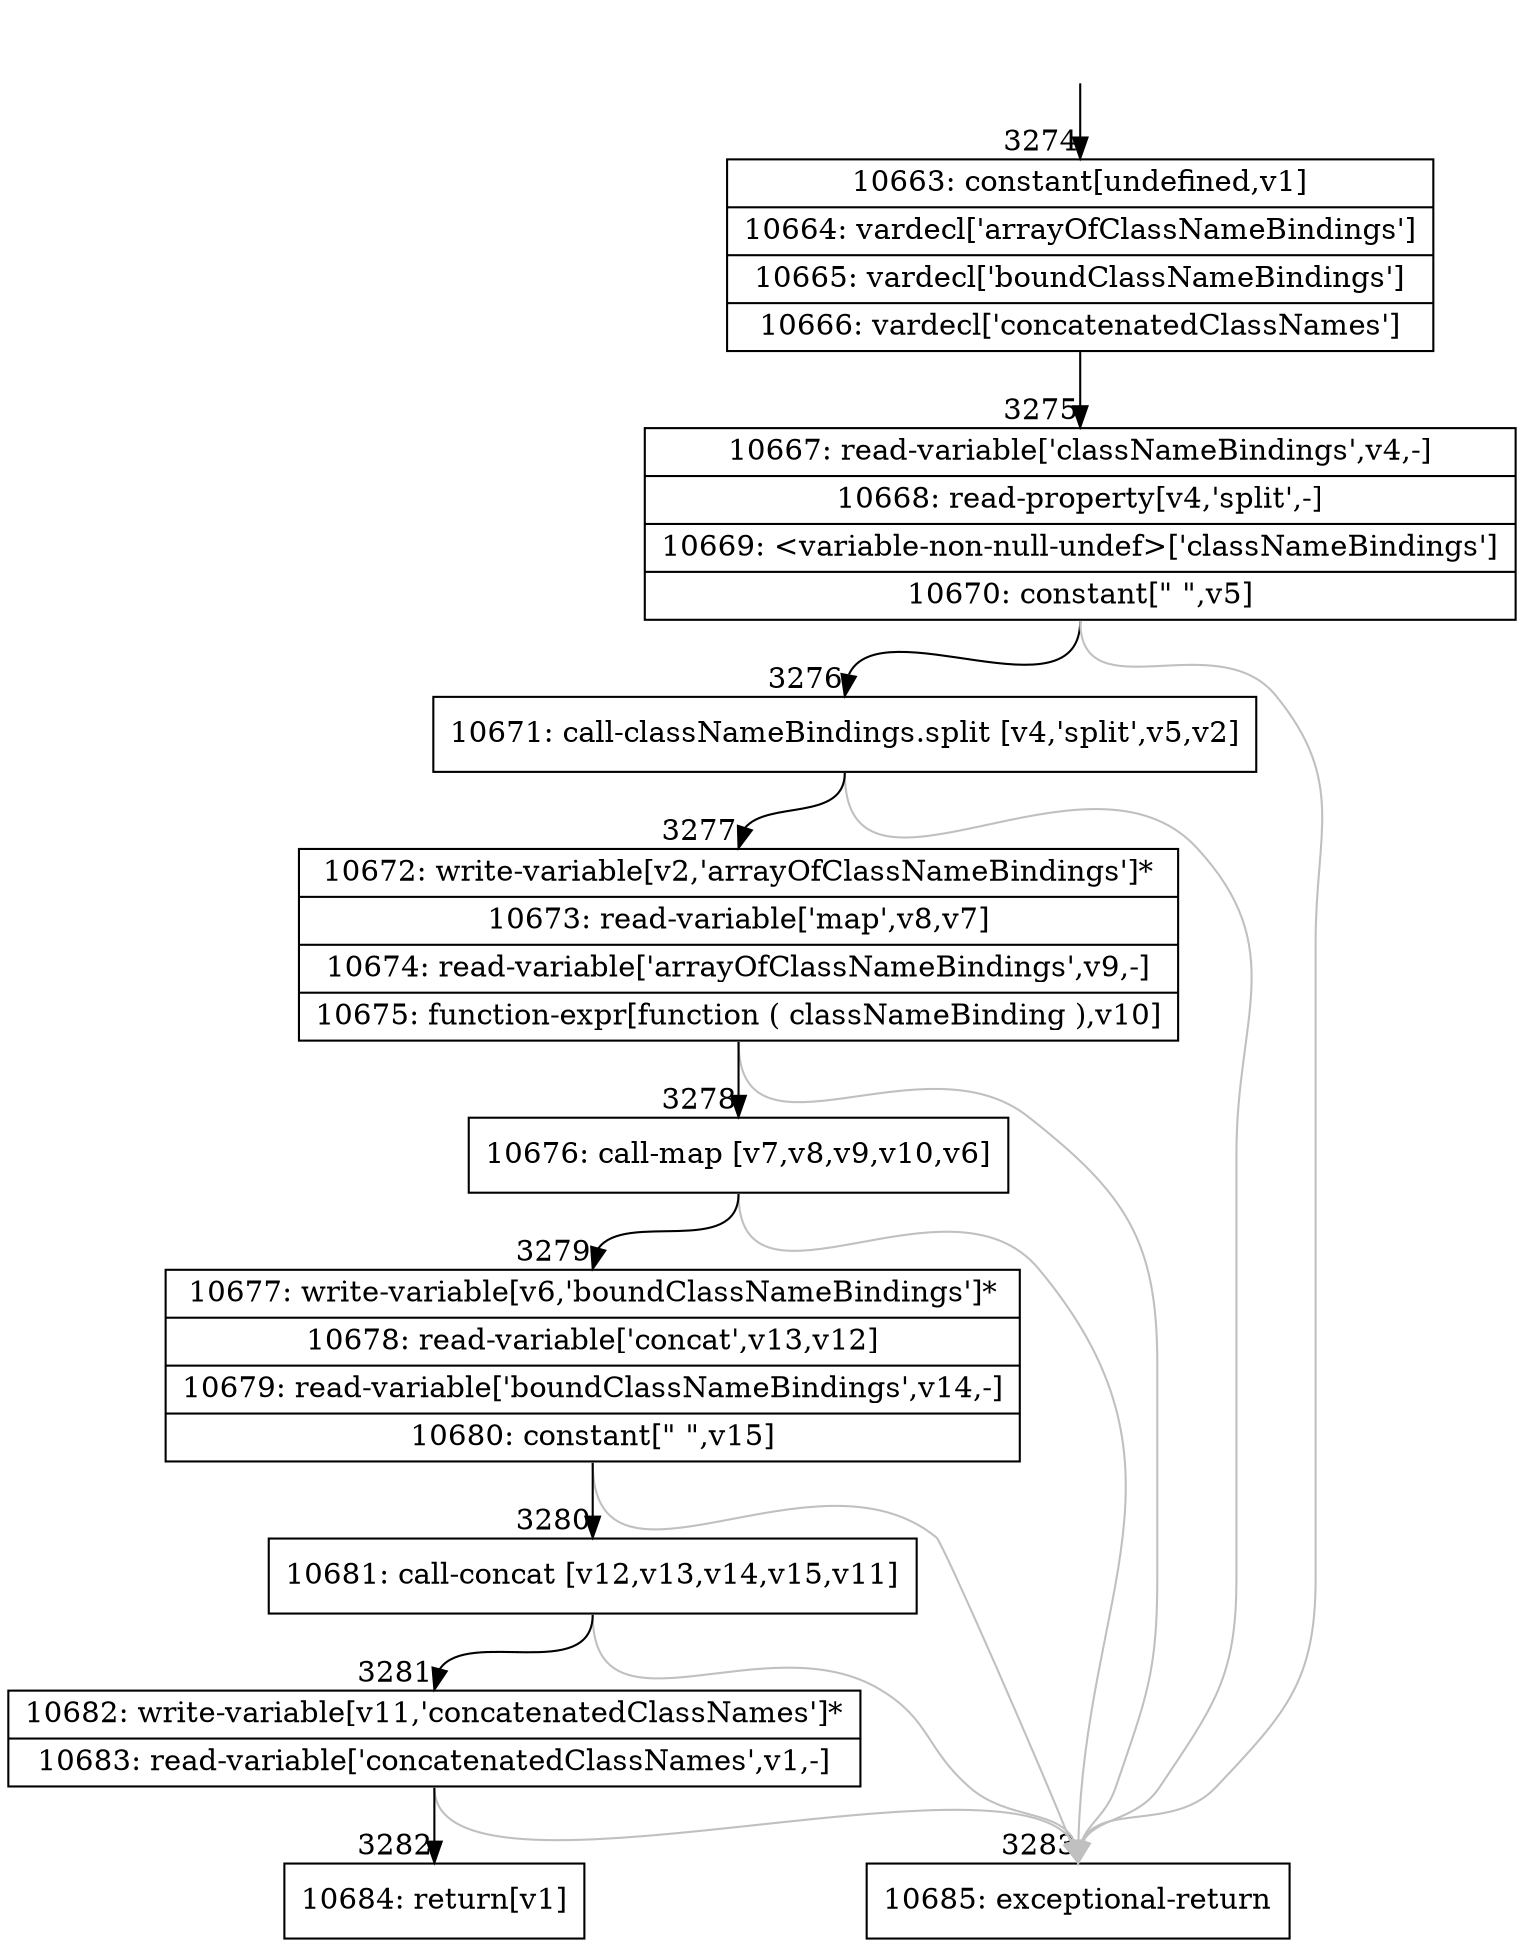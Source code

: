 digraph {
rankdir="TD"
BB_entry260[shape=none,label=""];
BB_entry260 -> BB3274 [tailport=s, headport=n, headlabel="    3274"]
BB3274 [shape=record label="{10663: constant[undefined,v1]|10664: vardecl['arrayOfClassNameBindings']|10665: vardecl['boundClassNameBindings']|10666: vardecl['concatenatedClassNames']}" ] 
BB3274 -> BB3275 [tailport=s, headport=n, headlabel="      3275"]
BB3275 [shape=record label="{10667: read-variable['classNameBindings',v4,-]|10668: read-property[v4,'split',-]|10669: \<variable-non-null-undef\>['classNameBindings']|10670: constant[\" \",v5]}" ] 
BB3275 -> BB3276 [tailport=s, headport=n, headlabel="      3276"]
BB3275 -> BB3283 [tailport=s, headport=n, color=gray, headlabel="      3283"]
BB3276 [shape=record label="{10671: call-classNameBindings.split [v4,'split',v5,v2]}" ] 
BB3276 -> BB3277 [tailport=s, headport=n, headlabel="      3277"]
BB3276 -> BB3283 [tailport=s, headport=n, color=gray]
BB3277 [shape=record label="{10672: write-variable[v2,'arrayOfClassNameBindings']*|10673: read-variable['map',v8,v7]|10674: read-variable['arrayOfClassNameBindings',v9,-]|10675: function-expr[function ( classNameBinding ),v10]}" ] 
BB3277 -> BB3278 [tailport=s, headport=n, headlabel="      3278"]
BB3277 -> BB3283 [tailport=s, headport=n, color=gray]
BB3278 [shape=record label="{10676: call-map [v7,v8,v9,v10,v6]}" ] 
BB3278 -> BB3279 [tailport=s, headport=n, headlabel="      3279"]
BB3278 -> BB3283 [tailport=s, headport=n, color=gray]
BB3279 [shape=record label="{10677: write-variable[v6,'boundClassNameBindings']*|10678: read-variable['concat',v13,v12]|10679: read-variable['boundClassNameBindings',v14,-]|10680: constant[\" \",v15]}" ] 
BB3279 -> BB3280 [tailport=s, headport=n, headlabel="      3280"]
BB3279 -> BB3283 [tailport=s, headport=n, color=gray]
BB3280 [shape=record label="{10681: call-concat [v12,v13,v14,v15,v11]}" ] 
BB3280 -> BB3281 [tailport=s, headport=n, headlabel="      3281"]
BB3280 -> BB3283 [tailport=s, headport=n, color=gray]
BB3281 [shape=record label="{10682: write-variable[v11,'concatenatedClassNames']*|10683: read-variable['concatenatedClassNames',v1,-]}" ] 
BB3281 -> BB3282 [tailport=s, headport=n, headlabel="      3282"]
BB3281 -> BB3283 [tailport=s, headport=n, color=gray]
BB3282 [shape=record label="{10684: return[v1]}" ] 
BB3283 [shape=record label="{10685: exceptional-return}" ] 
//#$~ 5595
}
